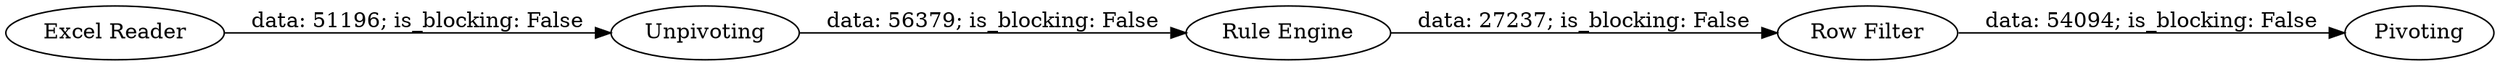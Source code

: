 digraph {
	"7332393196406632689_1" [label="Excel Reader"]
	"7332393196406632689_4" [label="Row Filter"]
	"7332393196406632689_3" [label="Rule Engine"]
	"7332393196406632689_2" [label=Unpivoting]
	"7332393196406632689_5" [label=Pivoting]
	"7332393196406632689_3" -> "7332393196406632689_4" [label="data: 27237; is_blocking: False"]
	"7332393196406632689_2" -> "7332393196406632689_3" [label="data: 56379; is_blocking: False"]
	"7332393196406632689_4" -> "7332393196406632689_5" [label="data: 54094; is_blocking: False"]
	"7332393196406632689_1" -> "7332393196406632689_2" [label="data: 51196; is_blocking: False"]
	rankdir=LR
}
